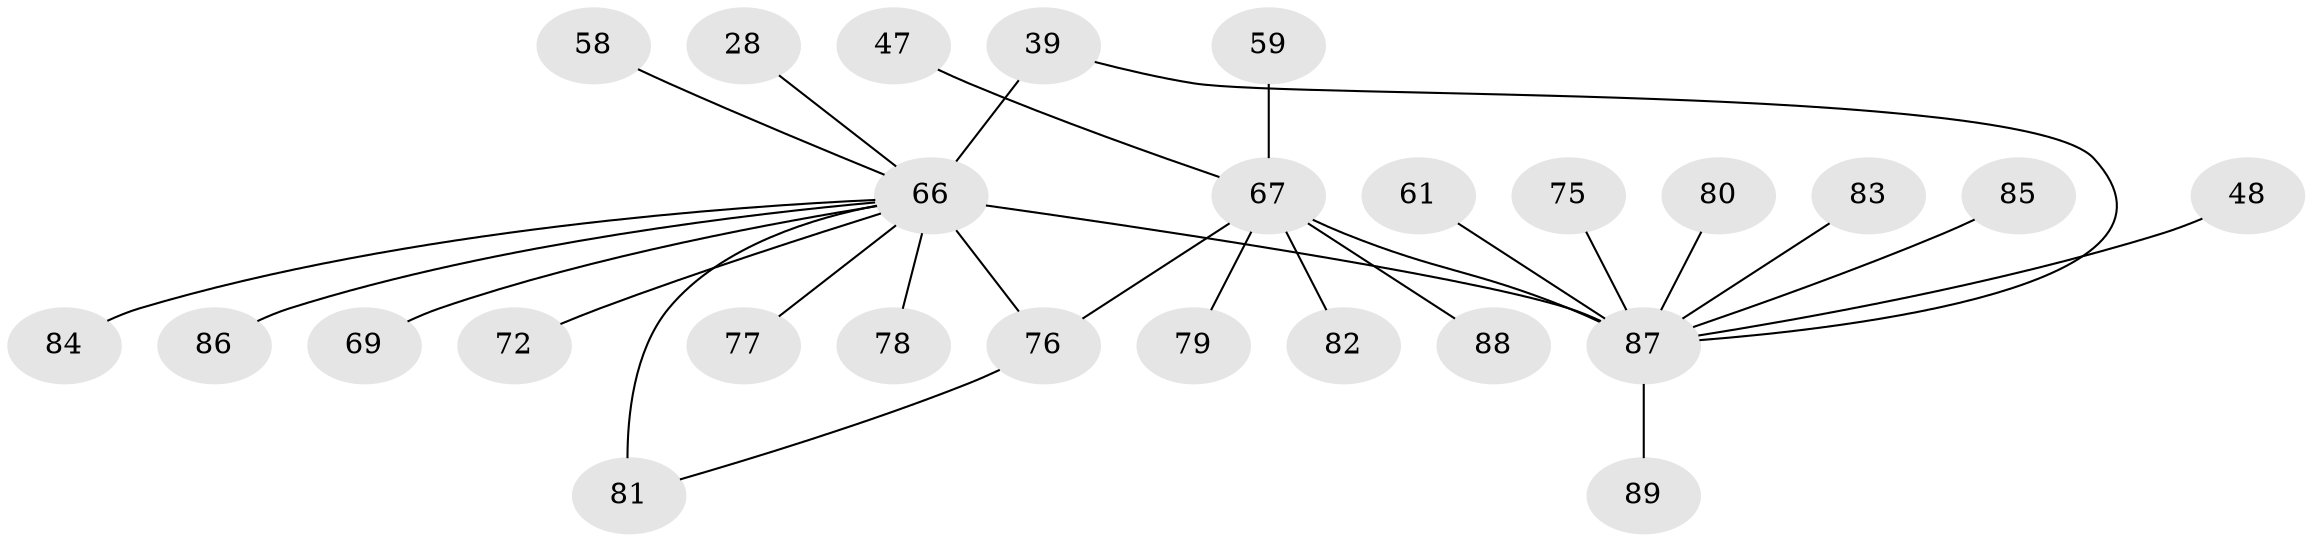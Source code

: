// original degree distribution, {8: 0.0449438202247191, 6: 0.033707865168539325, 7: 0.0449438202247191, 9: 0.033707865168539325, 5: 0.033707865168539325, 11: 0.011235955056179775, 3: 0.06741573033707865, 12: 0.011235955056179775, 2: 0.16853932584269662, 1: 0.550561797752809}
// Generated by graph-tools (version 1.1) at 2025/58/03/04/25 21:58:06]
// undirected, 26 vertices, 28 edges
graph export_dot {
graph [start="1"]
  node [color=gray90,style=filled];
  28 [super="+27"];
  39 [super="+20"];
  47;
  48;
  58;
  59;
  61;
  66 [super="+35+50+19+34+40+52+54+57"];
  67 [super="+15+29+38+62+46"];
  69;
  72;
  75;
  76 [super="+55"];
  77;
  78;
  79;
  80;
  81 [super="+64"];
  82;
  83 [super="+74"];
  84;
  85;
  86 [super="+42"];
  87 [super="+36+68+71+23+30+37"];
  88;
  89;
  28 -- 66 [weight=2];
  39 -- 87;
  39 -- 66 [weight=5];
  47 -- 67;
  48 -- 87;
  58 -- 66;
  59 -- 67;
  61 -- 87;
  66 -- 69 [weight=2];
  66 -- 72;
  66 -- 76;
  66 -- 77;
  66 -- 78;
  66 -- 84;
  66 -- 86;
  66 -- 87 [weight=8];
  66 -- 81 [weight=4];
  67 -- 82;
  67 -- 87 [weight=8];
  67 -- 88;
  67 -- 79;
  67 -- 76 [weight=4];
  75 -- 87;
  76 -- 81;
  80 -- 87;
  83 -- 87;
  85 -- 87;
  87 -- 89;
}
